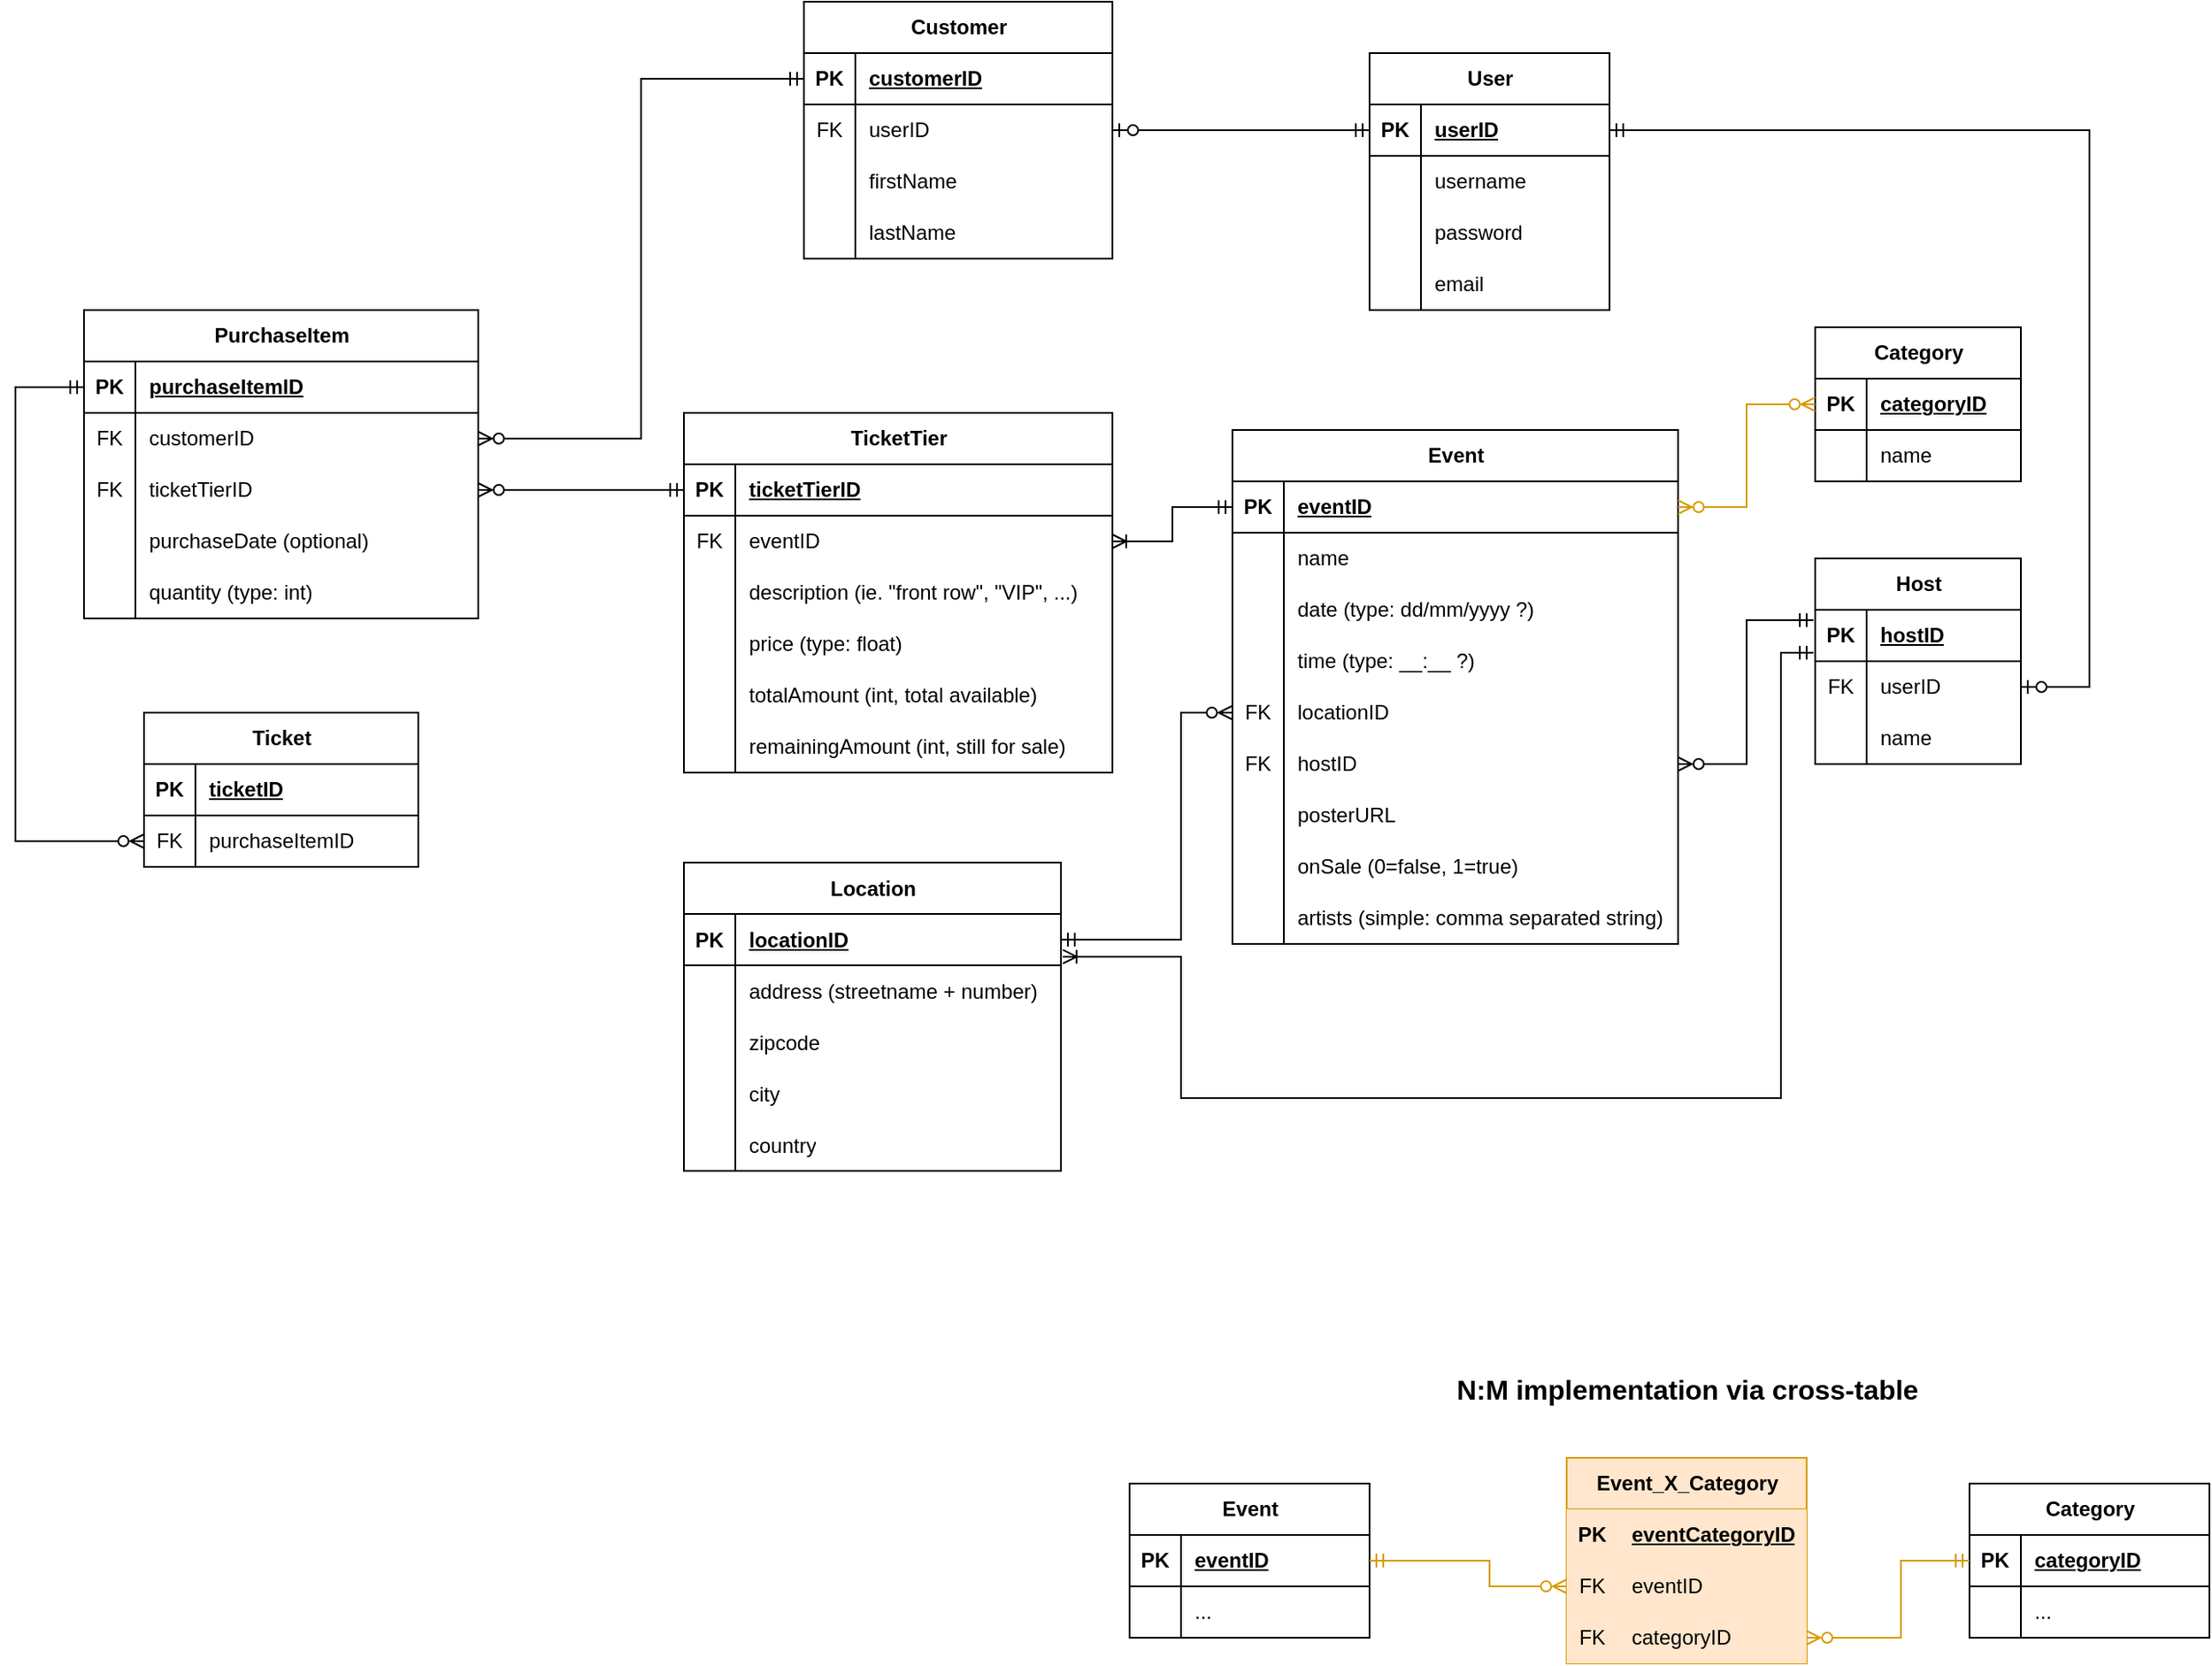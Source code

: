 <mxfile version="24.7.7">
  <diagram name="Pagina-1" id="WmLZljHPpNCYutJsbO-p">
    <mxGraphModel dx="2842" dy="779" grid="1" gridSize="10" guides="1" tooltips="1" connect="1" arrows="1" fold="1" page="1" pageScale="1" pageWidth="1600" pageHeight="1200" math="0" shadow="0">
      <root>
        <mxCell id="0" />
        <mxCell id="1" parent="0" />
        <mxCell id="5G-dUM1vtzU-0tOoCZMb-1" value="User" style="shape=table;startSize=30;container=1;collapsible=1;childLayout=tableLayout;fixedRows=1;rowLines=0;fontStyle=1;align=center;resizeLast=1;html=1;" parent="1" vertex="1">
          <mxGeometry x="-790" y="200" width="140" height="150" as="geometry" />
        </mxCell>
        <mxCell id="5G-dUM1vtzU-0tOoCZMb-2" value="" style="shape=tableRow;horizontal=0;startSize=0;swimlaneHead=0;swimlaneBody=0;fillColor=none;collapsible=0;dropTarget=0;points=[[0,0.5],[1,0.5]];portConstraint=eastwest;top=0;left=0;right=0;bottom=1;" parent="5G-dUM1vtzU-0tOoCZMb-1" vertex="1">
          <mxGeometry y="30" width="140" height="30" as="geometry" />
        </mxCell>
        <mxCell id="5G-dUM1vtzU-0tOoCZMb-3" value="PK" style="shape=partialRectangle;connectable=0;fillColor=none;top=0;left=0;bottom=0;right=0;fontStyle=1;overflow=hidden;whiteSpace=wrap;html=1;" parent="5G-dUM1vtzU-0tOoCZMb-2" vertex="1">
          <mxGeometry width="30" height="30" as="geometry">
            <mxRectangle width="30" height="30" as="alternateBounds" />
          </mxGeometry>
        </mxCell>
        <mxCell id="5G-dUM1vtzU-0tOoCZMb-4" value="userID" style="shape=partialRectangle;connectable=0;fillColor=none;top=0;left=0;bottom=0;right=0;align=left;spacingLeft=6;fontStyle=5;overflow=hidden;whiteSpace=wrap;html=1;" parent="5G-dUM1vtzU-0tOoCZMb-2" vertex="1">
          <mxGeometry x="30" width="110" height="30" as="geometry">
            <mxRectangle width="110" height="30" as="alternateBounds" />
          </mxGeometry>
        </mxCell>
        <mxCell id="5G-dUM1vtzU-0tOoCZMb-5" value="" style="shape=tableRow;horizontal=0;startSize=0;swimlaneHead=0;swimlaneBody=0;fillColor=none;collapsible=0;dropTarget=0;points=[[0,0.5],[1,0.5]];portConstraint=eastwest;top=0;left=0;right=0;bottom=0;" parent="5G-dUM1vtzU-0tOoCZMb-1" vertex="1">
          <mxGeometry y="60" width="140" height="30" as="geometry" />
        </mxCell>
        <mxCell id="5G-dUM1vtzU-0tOoCZMb-6" value="" style="shape=partialRectangle;connectable=0;fillColor=none;top=0;left=0;bottom=0;right=0;editable=1;overflow=hidden;whiteSpace=wrap;html=1;" parent="5G-dUM1vtzU-0tOoCZMb-5" vertex="1">
          <mxGeometry width="30" height="30" as="geometry">
            <mxRectangle width="30" height="30" as="alternateBounds" />
          </mxGeometry>
        </mxCell>
        <mxCell id="5G-dUM1vtzU-0tOoCZMb-7" value="username" style="shape=partialRectangle;connectable=0;fillColor=none;top=0;left=0;bottom=0;right=0;align=left;spacingLeft=6;overflow=hidden;whiteSpace=wrap;html=1;" parent="5G-dUM1vtzU-0tOoCZMb-5" vertex="1">
          <mxGeometry x="30" width="110" height="30" as="geometry">
            <mxRectangle width="110" height="30" as="alternateBounds" />
          </mxGeometry>
        </mxCell>
        <mxCell id="5G-dUM1vtzU-0tOoCZMb-8" value="" style="shape=tableRow;horizontal=0;startSize=0;swimlaneHead=0;swimlaneBody=0;fillColor=none;collapsible=0;dropTarget=0;points=[[0,0.5],[1,0.5]];portConstraint=eastwest;top=0;left=0;right=0;bottom=0;" parent="5G-dUM1vtzU-0tOoCZMb-1" vertex="1">
          <mxGeometry y="90" width="140" height="30" as="geometry" />
        </mxCell>
        <mxCell id="5G-dUM1vtzU-0tOoCZMb-9" value="" style="shape=partialRectangle;connectable=0;fillColor=none;top=0;left=0;bottom=0;right=0;editable=1;overflow=hidden;whiteSpace=wrap;html=1;" parent="5G-dUM1vtzU-0tOoCZMb-8" vertex="1">
          <mxGeometry width="30" height="30" as="geometry">
            <mxRectangle width="30" height="30" as="alternateBounds" />
          </mxGeometry>
        </mxCell>
        <mxCell id="5G-dUM1vtzU-0tOoCZMb-10" value="password" style="shape=partialRectangle;connectable=0;fillColor=none;top=0;left=0;bottom=0;right=0;align=left;spacingLeft=6;overflow=hidden;whiteSpace=wrap;html=1;" parent="5G-dUM1vtzU-0tOoCZMb-8" vertex="1">
          <mxGeometry x="30" width="110" height="30" as="geometry">
            <mxRectangle width="110" height="30" as="alternateBounds" />
          </mxGeometry>
        </mxCell>
        <mxCell id="5G-dUM1vtzU-0tOoCZMb-11" value="" style="shape=tableRow;horizontal=0;startSize=0;swimlaneHead=0;swimlaneBody=0;fillColor=none;collapsible=0;dropTarget=0;points=[[0,0.5],[1,0.5]];portConstraint=eastwest;top=0;left=0;right=0;bottom=0;" parent="5G-dUM1vtzU-0tOoCZMb-1" vertex="1">
          <mxGeometry y="120" width="140" height="30" as="geometry" />
        </mxCell>
        <mxCell id="5G-dUM1vtzU-0tOoCZMb-12" value="" style="shape=partialRectangle;connectable=0;fillColor=none;top=0;left=0;bottom=0;right=0;editable=1;overflow=hidden;whiteSpace=wrap;html=1;" parent="5G-dUM1vtzU-0tOoCZMb-11" vertex="1">
          <mxGeometry width="30" height="30" as="geometry">
            <mxRectangle width="30" height="30" as="alternateBounds" />
          </mxGeometry>
        </mxCell>
        <mxCell id="5G-dUM1vtzU-0tOoCZMb-13" value="email" style="shape=partialRectangle;connectable=0;fillColor=none;top=0;left=0;bottom=0;right=0;align=left;spacingLeft=6;overflow=hidden;whiteSpace=wrap;html=1;" parent="5G-dUM1vtzU-0tOoCZMb-11" vertex="1">
          <mxGeometry x="30" width="110" height="30" as="geometry">
            <mxRectangle width="110" height="30" as="alternateBounds" />
          </mxGeometry>
        </mxCell>
        <mxCell id="5G-dUM1vtzU-0tOoCZMb-23" value="Event" style="shape=table;startSize=30;container=1;collapsible=1;childLayout=tableLayout;fixedRows=1;rowLines=0;fontStyle=1;align=center;resizeLast=1;html=1;" parent="1" vertex="1">
          <mxGeometry x="-870" y="420" width="260" height="300" as="geometry" />
        </mxCell>
        <mxCell id="5G-dUM1vtzU-0tOoCZMb-24" value="" style="shape=tableRow;horizontal=0;startSize=0;swimlaneHead=0;swimlaneBody=0;fillColor=none;collapsible=0;dropTarget=0;points=[[0,0.5],[1,0.5]];portConstraint=eastwest;top=0;left=0;right=0;bottom=1;" parent="5G-dUM1vtzU-0tOoCZMb-23" vertex="1">
          <mxGeometry y="30" width="260" height="30" as="geometry" />
        </mxCell>
        <mxCell id="5G-dUM1vtzU-0tOoCZMb-25" value="PK" style="shape=partialRectangle;connectable=0;fillColor=none;top=0;left=0;bottom=0;right=0;fontStyle=1;overflow=hidden;whiteSpace=wrap;html=1;" parent="5G-dUM1vtzU-0tOoCZMb-24" vertex="1">
          <mxGeometry width="30" height="30" as="geometry">
            <mxRectangle width="30" height="30" as="alternateBounds" />
          </mxGeometry>
        </mxCell>
        <mxCell id="5G-dUM1vtzU-0tOoCZMb-26" value="eventID" style="shape=partialRectangle;connectable=0;fillColor=none;top=0;left=0;bottom=0;right=0;align=left;spacingLeft=6;fontStyle=5;overflow=hidden;whiteSpace=wrap;html=1;" parent="5G-dUM1vtzU-0tOoCZMb-24" vertex="1">
          <mxGeometry x="30" width="230" height="30" as="geometry">
            <mxRectangle width="230" height="30" as="alternateBounds" />
          </mxGeometry>
        </mxCell>
        <mxCell id="5G-dUM1vtzU-0tOoCZMb-27" value="" style="shape=tableRow;horizontal=0;startSize=0;swimlaneHead=0;swimlaneBody=0;fillColor=none;collapsible=0;dropTarget=0;points=[[0,0.5],[1,0.5]];portConstraint=eastwest;top=0;left=0;right=0;bottom=0;" parent="5G-dUM1vtzU-0tOoCZMb-23" vertex="1">
          <mxGeometry y="60" width="260" height="30" as="geometry" />
        </mxCell>
        <mxCell id="5G-dUM1vtzU-0tOoCZMb-28" value="" style="shape=partialRectangle;connectable=0;fillColor=none;top=0;left=0;bottom=0;right=0;editable=1;overflow=hidden;whiteSpace=wrap;html=1;" parent="5G-dUM1vtzU-0tOoCZMb-27" vertex="1">
          <mxGeometry width="30" height="30" as="geometry">
            <mxRectangle width="30" height="30" as="alternateBounds" />
          </mxGeometry>
        </mxCell>
        <mxCell id="5G-dUM1vtzU-0tOoCZMb-29" value="name" style="shape=partialRectangle;connectable=0;fillColor=none;top=0;left=0;bottom=0;right=0;align=left;spacingLeft=6;overflow=hidden;whiteSpace=wrap;html=1;" parent="5G-dUM1vtzU-0tOoCZMb-27" vertex="1">
          <mxGeometry x="30" width="230" height="30" as="geometry">
            <mxRectangle width="230" height="30" as="alternateBounds" />
          </mxGeometry>
        </mxCell>
        <mxCell id="5G-dUM1vtzU-0tOoCZMb-30" value="" style="shape=tableRow;horizontal=0;startSize=0;swimlaneHead=0;swimlaneBody=0;fillColor=none;collapsible=0;dropTarget=0;points=[[0,0.5],[1,0.5]];portConstraint=eastwest;top=0;left=0;right=0;bottom=0;" parent="5G-dUM1vtzU-0tOoCZMb-23" vertex="1">
          <mxGeometry y="90" width="260" height="30" as="geometry" />
        </mxCell>
        <mxCell id="5G-dUM1vtzU-0tOoCZMb-31" value="" style="shape=partialRectangle;connectable=0;fillColor=none;top=0;left=0;bottom=0;right=0;editable=1;overflow=hidden;whiteSpace=wrap;html=1;" parent="5G-dUM1vtzU-0tOoCZMb-30" vertex="1">
          <mxGeometry width="30" height="30" as="geometry">
            <mxRectangle width="30" height="30" as="alternateBounds" />
          </mxGeometry>
        </mxCell>
        <mxCell id="5G-dUM1vtzU-0tOoCZMb-32" value="date (type: dd/mm/yyyy ?)" style="shape=partialRectangle;connectable=0;fillColor=none;top=0;left=0;bottom=0;right=0;align=left;spacingLeft=6;overflow=hidden;whiteSpace=wrap;html=1;" parent="5G-dUM1vtzU-0tOoCZMb-30" vertex="1">
          <mxGeometry x="30" width="230" height="30" as="geometry">
            <mxRectangle width="230" height="30" as="alternateBounds" />
          </mxGeometry>
        </mxCell>
        <mxCell id="5G-dUM1vtzU-0tOoCZMb-33" value="" style="shape=tableRow;horizontal=0;startSize=0;swimlaneHead=0;swimlaneBody=0;fillColor=none;collapsible=0;dropTarget=0;points=[[0,0.5],[1,0.5]];portConstraint=eastwest;top=0;left=0;right=0;bottom=0;" parent="5G-dUM1vtzU-0tOoCZMb-23" vertex="1">
          <mxGeometry y="120" width="260" height="30" as="geometry" />
        </mxCell>
        <mxCell id="5G-dUM1vtzU-0tOoCZMb-34" value="" style="shape=partialRectangle;connectable=0;fillColor=none;top=0;left=0;bottom=0;right=0;editable=1;overflow=hidden;whiteSpace=wrap;html=1;" parent="5G-dUM1vtzU-0tOoCZMb-33" vertex="1">
          <mxGeometry width="30" height="30" as="geometry">
            <mxRectangle width="30" height="30" as="alternateBounds" />
          </mxGeometry>
        </mxCell>
        <mxCell id="5G-dUM1vtzU-0tOoCZMb-35" value="time (type: __:__ ?)" style="shape=partialRectangle;connectable=0;fillColor=none;top=0;left=0;bottom=0;right=0;align=left;spacingLeft=6;overflow=hidden;whiteSpace=wrap;html=1;" parent="5G-dUM1vtzU-0tOoCZMb-33" vertex="1">
          <mxGeometry x="30" width="230" height="30" as="geometry">
            <mxRectangle width="230" height="30" as="alternateBounds" />
          </mxGeometry>
        </mxCell>
        <mxCell id="5G-dUM1vtzU-0tOoCZMb-36" value="" style="shape=tableRow;horizontal=0;startSize=0;swimlaneHead=0;swimlaneBody=0;fillColor=none;collapsible=0;dropTarget=0;points=[[0,0.5],[1,0.5]];portConstraint=eastwest;top=0;left=0;right=0;bottom=0;" parent="5G-dUM1vtzU-0tOoCZMb-23" vertex="1">
          <mxGeometry y="150" width="260" height="30" as="geometry" />
        </mxCell>
        <mxCell id="5G-dUM1vtzU-0tOoCZMb-37" value="FK" style="shape=partialRectangle;connectable=0;fillColor=none;top=0;left=0;bottom=0;right=0;editable=1;overflow=hidden;whiteSpace=wrap;html=1;" parent="5G-dUM1vtzU-0tOoCZMb-36" vertex="1">
          <mxGeometry width="30" height="30" as="geometry">
            <mxRectangle width="30" height="30" as="alternateBounds" />
          </mxGeometry>
        </mxCell>
        <mxCell id="5G-dUM1vtzU-0tOoCZMb-38" value="locationID" style="shape=partialRectangle;connectable=0;fillColor=none;top=0;left=0;bottom=0;right=0;align=left;spacingLeft=6;overflow=hidden;whiteSpace=wrap;html=1;" parent="5G-dUM1vtzU-0tOoCZMb-36" vertex="1">
          <mxGeometry x="30" width="230" height="30" as="geometry">
            <mxRectangle width="230" height="30" as="alternateBounds" />
          </mxGeometry>
        </mxCell>
        <mxCell id="5G-dUM1vtzU-0tOoCZMb-39" value="" style="shape=tableRow;horizontal=0;startSize=0;swimlaneHead=0;swimlaneBody=0;fillColor=none;collapsible=0;dropTarget=0;points=[[0,0.5],[1,0.5]];portConstraint=eastwest;top=0;left=0;right=0;bottom=0;" parent="5G-dUM1vtzU-0tOoCZMb-23" vertex="1">
          <mxGeometry y="180" width="260" height="30" as="geometry" />
        </mxCell>
        <mxCell id="5G-dUM1vtzU-0tOoCZMb-40" value="FK" style="shape=partialRectangle;connectable=0;fillColor=none;top=0;left=0;bottom=0;right=0;editable=1;overflow=hidden;whiteSpace=wrap;html=1;" parent="5G-dUM1vtzU-0tOoCZMb-39" vertex="1">
          <mxGeometry width="30" height="30" as="geometry">
            <mxRectangle width="30" height="30" as="alternateBounds" />
          </mxGeometry>
        </mxCell>
        <mxCell id="5G-dUM1vtzU-0tOoCZMb-41" value="hostID" style="shape=partialRectangle;connectable=0;fillColor=none;top=0;left=0;bottom=0;right=0;align=left;spacingLeft=6;overflow=hidden;whiteSpace=wrap;html=1;" parent="5G-dUM1vtzU-0tOoCZMb-39" vertex="1">
          <mxGeometry x="30" width="230" height="30" as="geometry">
            <mxRectangle width="230" height="30" as="alternateBounds" />
          </mxGeometry>
        </mxCell>
        <mxCell id="5G-dUM1vtzU-0tOoCZMb-42" value="" style="shape=tableRow;horizontal=0;startSize=0;swimlaneHead=0;swimlaneBody=0;fillColor=none;collapsible=0;dropTarget=0;points=[[0,0.5],[1,0.5]];portConstraint=eastwest;top=0;left=0;right=0;bottom=0;" parent="5G-dUM1vtzU-0tOoCZMb-23" vertex="1">
          <mxGeometry y="210" width="260" height="30" as="geometry" />
        </mxCell>
        <mxCell id="5G-dUM1vtzU-0tOoCZMb-43" value="" style="shape=partialRectangle;connectable=0;fillColor=none;top=0;left=0;bottom=0;right=0;editable=1;overflow=hidden;whiteSpace=wrap;html=1;" parent="5G-dUM1vtzU-0tOoCZMb-42" vertex="1">
          <mxGeometry width="30" height="30" as="geometry">
            <mxRectangle width="30" height="30" as="alternateBounds" />
          </mxGeometry>
        </mxCell>
        <mxCell id="5G-dUM1vtzU-0tOoCZMb-44" value="posterURL" style="shape=partialRectangle;connectable=0;fillColor=none;top=0;left=0;bottom=0;right=0;align=left;spacingLeft=6;overflow=hidden;whiteSpace=wrap;html=1;" parent="5G-dUM1vtzU-0tOoCZMb-42" vertex="1">
          <mxGeometry x="30" width="230" height="30" as="geometry">
            <mxRectangle width="230" height="30" as="alternateBounds" />
          </mxGeometry>
        </mxCell>
        <mxCell id="5G-dUM1vtzU-0tOoCZMb-48" style="shape=tableRow;horizontal=0;startSize=0;swimlaneHead=0;swimlaneBody=0;fillColor=none;collapsible=0;dropTarget=0;points=[[0,0.5],[1,0.5]];portConstraint=eastwest;top=0;left=0;right=0;bottom=0;" parent="5G-dUM1vtzU-0tOoCZMb-23" vertex="1">
          <mxGeometry y="240" width="260" height="30" as="geometry" />
        </mxCell>
        <mxCell id="5G-dUM1vtzU-0tOoCZMb-49" style="shape=partialRectangle;connectable=0;fillColor=none;top=0;left=0;bottom=0;right=0;editable=1;overflow=hidden;whiteSpace=wrap;html=1;" parent="5G-dUM1vtzU-0tOoCZMb-48" vertex="1">
          <mxGeometry width="30" height="30" as="geometry">
            <mxRectangle width="30" height="30" as="alternateBounds" />
          </mxGeometry>
        </mxCell>
        <mxCell id="5G-dUM1vtzU-0tOoCZMb-50" value="onSale (0=false, 1=true)" style="shape=partialRectangle;connectable=0;fillColor=none;top=0;left=0;bottom=0;right=0;align=left;spacingLeft=6;overflow=hidden;whiteSpace=wrap;html=1;" parent="5G-dUM1vtzU-0tOoCZMb-48" vertex="1">
          <mxGeometry x="30" width="230" height="30" as="geometry">
            <mxRectangle width="230" height="30" as="alternateBounds" />
          </mxGeometry>
        </mxCell>
        <mxCell id="5G-dUM1vtzU-0tOoCZMb-51" style="shape=tableRow;horizontal=0;startSize=0;swimlaneHead=0;swimlaneBody=0;fillColor=none;collapsible=0;dropTarget=0;points=[[0,0.5],[1,0.5]];portConstraint=eastwest;top=0;left=0;right=0;bottom=0;" parent="5G-dUM1vtzU-0tOoCZMb-23" vertex="1">
          <mxGeometry y="270" width="260" height="30" as="geometry" />
        </mxCell>
        <mxCell id="5G-dUM1vtzU-0tOoCZMb-52" style="shape=partialRectangle;connectable=0;fillColor=none;top=0;left=0;bottom=0;right=0;editable=1;overflow=hidden;whiteSpace=wrap;html=1;" parent="5G-dUM1vtzU-0tOoCZMb-51" vertex="1">
          <mxGeometry width="30" height="30" as="geometry">
            <mxRectangle width="30" height="30" as="alternateBounds" />
          </mxGeometry>
        </mxCell>
        <mxCell id="5G-dUM1vtzU-0tOoCZMb-53" value="artists (simple: comma separated string)" style="shape=partialRectangle;connectable=0;fillColor=none;top=0;left=0;bottom=0;right=0;align=left;spacingLeft=6;overflow=hidden;whiteSpace=wrap;html=1;" parent="5G-dUM1vtzU-0tOoCZMb-51" vertex="1">
          <mxGeometry x="30" width="230" height="30" as="geometry">
            <mxRectangle width="230" height="30" as="alternateBounds" />
          </mxGeometry>
        </mxCell>
        <mxCell id="5G-dUM1vtzU-0tOoCZMb-57" style="edgeStyle=orthogonalEdgeStyle;rounded=0;orthogonalLoop=1;jettySize=auto;html=1;exitX=-0.008;exitY=0.2;exitDx=0;exitDy=0;entryX=1;entryY=0.5;entryDx=0;entryDy=0;endArrow=ERzeroToMany;endFill=0;startArrow=ERmandOne;startFill=0;exitPerimeter=0;" parent="1" source="5G-dUM1vtzU-0tOoCZMb-59" target="5G-dUM1vtzU-0tOoCZMb-39" edge="1">
          <mxGeometry relative="1" as="geometry" />
        </mxCell>
        <mxCell id="5G-dUM1vtzU-0tOoCZMb-58" value="Host" style="shape=table;startSize=30;container=1;collapsible=1;childLayout=tableLayout;fixedRows=1;rowLines=0;fontStyle=1;align=center;resizeLast=1;html=1;" parent="1" vertex="1">
          <mxGeometry x="-530" y="495" width="120" height="120" as="geometry" />
        </mxCell>
        <mxCell id="5G-dUM1vtzU-0tOoCZMb-59" value="" style="shape=tableRow;horizontal=0;startSize=0;swimlaneHead=0;swimlaneBody=0;fillColor=none;collapsible=0;dropTarget=0;points=[[0,0.5],[1,0.5]];portConstraint=eastwest;top=0;left=0;right=0;bottom=1;" parent="5G-dUM1vtzU-0tOoCZMb-58" vertex="1">
          <mxGeometry y="30" width="120" height="30" as="geometry" />
        </mxCell>
        <mxCell id="5G-dUM1vtzU-0tOoCZMb-60" value="PK" style="shape=partialRectangle;connectable=0;fillColor=none;top=0;left=0;bottom=0;right=0;fontStyle=1;overflow=hidden;whiteSpace=wrap;html=1;" parent="5G-dUM1vtzU-0tOoCZMb-59" vertex="1">
          <mxGeometry width="30" height="30" as="geometry">
            <mxRectangle width="30" height="30" as="alternateBounds" />
          </mxGeometry>
        </mxCell>
        <mxCell id="5G-dUM1vtzU-0tOoCZMb-61" value="hostID" style="shape=partialRectangle;connectable=0;fillColor=none;top=0;left=0;bottom=0;right=0;align=left;spacingLeft=6;fontStyle=5;overflow=hidden;whiteSpace=wrap;html=1;" parent="5G-dUM1vtzU-0tOoCZMb-59" vertex="1">
          <mxGeometry x="30" width="90" height="30" as="geometry">
            <mxRectangle width="90" height="30" as="alternateBounds" />
          </mxGeometry>
        </mxCell>
        <mxCell id="5G-dUM1vtzU-0tOoCZMb-62" value="" style="shape=tableRow;horizontal=0;startSize=0;swimlaneHead=0;swimlaneBody=0;fillColor=none;collapsible=0;dropTarget=0;points=[[0,0.5],[1,0.5]];portConstraint=eastwest;top=0;left=0;right=0;bottom=0;" parent="5G-dUM1vtzU-0tOoCZMb-58" vertex="1">
          <mxGeometry y="60" width="120" height="30" as="geometry" />
        </mxCell>
        <mxCell id="5G-dUM1vtzU-0tOoCZMb-63" value="FK" style="shape=partialRectangle;connectable=0;fillColor=none;top=0;left=0;bottom=0;right=0;editable=1;overflow=hidden;whiteSpace=wrap;html=1;" parent="5G-dUM1vtzU-0tOoCZMb-62" vertex="1">
          <mxGeometry width="30" height="30" as="geometry">
            <mxRectangle width="30" height="30" as="alternateBounds" />
          </mxGeometry>
        </mxCell>
        <mxCell id="5G-dUM1vtzU-0tOoCZMb-64" value="userID" style="shape=partialRectangle;connectable=0;fillColor=none;top=0;left=0;bottom=0;right=0;align=left;spacingLeft=6;overflow=hidden;whiteSpace=wrap;html=1;" parent="5G-dUM1vtzU-0tOoCZMb-62" vertex="1">
          <mxGeometry x="30" width="90" height="30" as="geometry">
            <mxRectangle width="90" height="30" as="alternateBounds" />
          </mxGeometry>
        </mxCell>
        <mxCell id="3D0QUzrI3ki0Q3jINutu-27" value="" style="shape=tableRow;horizontal=0;startSize=0;swimlaneHead=0;swimlaneBody=0;fillColor=none;collapsible=0;dropTarget=0;points=[[0,0.5],[1,0.5]];portConstraint=eastwest;top=0;left=0;right=0;bottom=0;" parent="5G-dUM1vtzU-0tOoCZMb-58" vertex="1">
          <mxGeometry y="90" width="120" height="30" as="geometry" />
        </mxCell>
        <mxCell id="3D0QUzrI3ki0Q3jINutu-28" value="" style="shape=partialRectangle;connectable=0;fillColor=none;top=0;left=0;bottom=0;right=0;editable=1;overflow=hidden;whiteSpace=wrap;html=1;" parent="3D0QUzrI3ki0Q3jINutu-27" vertex="1">
          <mxGeometry width="30" height="30" as="geometry">
            <mxRectangle width="30" height="30" as="alternateBounds" />
          </mxGeometry>
        </mxCell>
        <mxCell id="3D0QUzrI3ki0Q3jINutu-29" value="name" style="shape=partialRectangle;connectable=0;fillColor=none;top=0;left=0;bottom=0;right=0;align=left;spacingLeft=6;overflow=hidden;whiteSpace=wrap;html=1;" parent="3D0QUzrI3ki0Q3jINutu-27" vertex="1">
          <mxGeometry x="30" width="90" height="30" as="geometry">
            <mxRectangle width="90" height="30" as="alternateBounds" />
          </mxGeometry>
        </mxCell>
        <mxCell id="5G-dUM1vtzU-0tOoCZMb-65" value="Location" style="shape=table;startSize=30;container=1;collapsible=1;childLayout=tableLayout;fixedRows=1;rowLines=0;fontStyle=1;align=center;resizeLast=1;html=1;" parent="1" vertex="1">
          <mxGeometry x="-1190" y="672.5" width="220" height="180" as="geometry" />
        </mxCell>
        <mxCell id="5G-dUM1vtzU-0tOoCZMb-66" value="" style="shape=tableRow;horizontal=0;startSize=0;swimlaneHead=0;swimlaneBody=0;fillColor=none;collapsible=0;dropTarget=0;points=[[0,0.5],[1,0.5]];portConstraint=eastwest;top=0;left=0;right=0;bottom=1;" parent="5G-dUM1vtzU-0tOoCZMb-65" vertex="1">
          <mxGeometry y="30" width="220" height="30" as="geometry" />
        </mxCell>
        <mxCell id="5G-dUM1vtzU-0tOoCZMb-67" value="PK" style="shape=partialRectangle;connectable=0;fillColor=none;top=0;left=0;bottom=0;right=0;fontStyle=1;overflow=hidden;whiteSpace=wrap;html=1;" parent="5G-dUM1vtzU-0tOoCZMb-66" vertex="1">
          <mxGeometry width="30" height="30" as="geometry">
            <mxRectangle width="30" height="30" as="alternateBounds" />
          </mxGeometry>
        </mxCell>
        <mxCell id="5G-dUM1vtzU-0tOoCZMb-68" value="locationID" style="shape=partialRectangle;connectable=0;fillColor=none;top=0;left=0;bottom=0;right=0;align=left;spacingLeft=6;fontStyle=5;overflow=hidden;whiteSpace=wrap;html=1;" parent="5G-dUM1vtzU-0tOoCZMb-66" vertex="1">
          <mxGeometry x="30" width="190" height="30" as="geometry">
            <mxRectangle width="190" height="30" as="alternateBounds" />
          </mxGeometry>
        </mxCell>
        <mxCell id="5G-dUM1vtzU-0tOoCZMb-69" value="" style="shape=tableRow;horizontal=0;startSize=0;swimlaneHead=0;swimlaneBody=0;fillColor=none;collapsible=0;dropTarget=0;points=[[0,0.5],[1,0.5]];portConstraint=eastwest;top=0;left=0;right=0;bottom=0;" parent="5G-dUM1vtzU-0tOoCZMb-65" vertex="1">
          <mxGeometry y="60" width="220" height="30" as="geometry" />
        </mxCell>
        <mxCell id="5G-dUM1vtzU-0tOoCZMb-70" value="" style="shape=partialRectangle;connectable=0;fillColor=none;top=0;left=0;bottom=0;right=0;editable=1;overflow=hidden;whiteSpace=wrap;html=1;" parent="5G-dUM1vtzU-0tOoCZMb-69" vertex="1">
          <mxGeometry width="30" height="30" as="geometry">
            <mxRectangle width="30" height="30" as="alternateBounds" />
          </mxGeometry>
        </mxCell>
        <mxCell id="5G-dUM1vtzU-0tOoCZMb-71" value="address (streetname + number)" style="shape=partialRectangle;connectable=0;fillColor=none;top=0;left=0;bottom=0;right=0;align=left;spacingLeft=6;overflow=hidden;whiteSpace=wrap;html=1;" parent="5G-dUM1vtzU-0tOoCZMb-69" vertex="1">
          <mxGeometry x="30" width="190" height="30" as="geometry">
            <mxRectangle width="190" height="30" as="alternateBounds" />
          </mxGeometry>
        </mxCell>
        <mxCell id="5G-dUM1vtzU-0tOoCZMb-72" style="shape=tableRow;horizontal=0;startSize=0;swimlaneHead=0;swimlaneBody=0;fillColor=none;collapsible=0;dropTarget=0;points=[[0,0.5],[1,0.5]];portConstraint=eastwest;top=0;left=0;right=0;bottom=0;" parent="5G-dUM1vtzU-0tOoCZMb-65" vertex="1">
          <mxGeometry y="90" width="220" height="30" as="geometry" />
        </mxCell>
        <mxCell id="5G-dUM1vtzU-0tOoCZMb-73" style="shape=partialRectangle;connectable=0;fillColor=none;top=0;left=0;bottom=0;right=0;editable=1;overflow=hidden;whiteSpace=wrap;html=1;" parent="5G-dUM1vtzU-0tOoCZMb-72" vertex="1">
          <mxGeometry width="30" height="30" as="geometry">
            <mxRectangle width="30" height="30" as="alternateBounds" />
          </mxGeometry>
        </mxCell>
        <mxCell id="5G-dUM1vtzU-0tOoCZMb-74" value="zipcode" style="shape=partialRectangle;connectable=0;fillColor=none;top=0;left=0;bottom=0;right=0;align=left;spacingLeft=6;overflow=hidden;whiteSpace=wrap;html=1;" parent="5G-dUM1vtzU-0tOoCZMb-72" vertex="1">
          <mxGeometry x="30" width="190" height="30" as="geometry">
            <mxRectangle width="190" height="30" as="alternateBounds" />
          </mxGeometry>
        </mxCell>
        <mxCell id="3D0QUzrI3ki0Q3jINutu-1" style="shape=tableRow;horizontal=0;startSize=0;swimlaneHead=0;swimlaneBody=0;fillColor=none;collapsible=0;dropTarget=0;points=[[0,0.5],[1,0.5]];portConstraint=eastwest;top=0;left=0;right=0;bottom=0;" parent="5G-dUM1vtzU-0tOoCZMb-65" vertex="1">
          <mxGeometry y="120" width="220" height="30" as="geometry" />
        </mxCell>
        <mxCell id="3D0QUzrI3ki0Q3jINutu-2" style="shape=partialRectangle;connectable=0;fillColor=none;top=0;left=0;bottom=0;right=0;editable=1;overflow=hidden;whiteSpace=wrap;html=1;" parent="3D0QUzrI3ki0Q3jINutu-1" vertex="1">
          <mxGeometry width="30" height="30" as="geometry">
            <mxRectangle width="30" height="30" as="alternateBounds" />
          </mxGeometry>
        </mxCell>
        <mxCell id="3D0QUzrI3ki0Q3jINutu-3" value="city" style="shape=partialRectangle;connectable=0;fillColor=none;top=0;left=0;bottom=0;right=0;align=left;spacingLeft=6;overflow=hidden;whiteSpace=wrap;html=1;" parent="3D0QUzrI3ki0Q3jINutu-1" vertex="1">
          <mxGeometry x="30" width="190" height="30" as="geometry">
            <mxRectangle width="190" height="30" as="alternateBounds" />
          </mxGeometry>
        </mxCell>
        <mxCell id="5G-dUM1vtzU-0tOoCZMb-75" style="shape=tableRow;horizontal=0;startSize=0;swimlaneHead=0;swimlaneBody=0;fillColor=none;collapsible=0;dropTarget=0;points=[[0,0.5],[1,0.5]];portConstraint=eastwest;top=0;left=0;right=0;bottom=0;" parent="5G-dUM1vtzU-0tOoCZMb-65" vertex="1">
          <mxGeometry y="150" width="220" height="30" as="geometry" />
        </mxCell>
        <mxCell id="5G-dUM1vtzU-0tOoCZMb-76" style="shape=partialRectangle;connectable=0;fillColor=none;top=0;left=0;bottom=0;right=0;editable=1;overflow=hidden;whiteSpace=wrap;html=1;" parent="5G-dUM1vtzU-0tOoCZMb-75" vertex="1">
          <mxGeometry width="30" height="30" as="geometry">
            <mxRectangle width="30" height="30" as="alternateBounds" />
          </mxGeometry>
        </mxCell>
        <mxCell id="5G-dUM1vtzU-0tOoCZMb-77" value="country" style="shape=partialRectangle;connectable=0;fillColor=none;top=0;left=0;bottom=0;right=0;align=left;spacingLeft=6;overflow=hidden;whiteSpace=wrap;html=1;" parent="5G-dUM1vtzU-0tOoCZMb-75" vertex="1">
          <mxGeometry x="30" width="190" height="30" as="geometry">
            <mxRectangle width="190" height="30" as="alternateBounds" />
          </mxGeometry>
        </mxCell>
        <mxCell id="5G-dUM1vtzU-0tOoCZMb-78" style="edgeStyle=orthogonalEdgeStyle;rounded=0;orthogonalLoop=1;jettySize=auto;html=1;entryX=0;entryY=0.5;entryDx=0;entryDy=0;startArrow=ERoneToMany;startFill=0;endArrow=ERmandOne;endFill=0;" parent="1" source="5G-dUM1vtzU-0tOoCZMb-83" target="5G-dUM1vtzU-0tOoCZMb-24" edge="1">
          <mxGeometry relative="1" as="geometry">
            <mxPoint x="-895" y="520" as="sourcePoint" />
          </mxGeometry>
        </mxCell>
        <mxCell id="5G-dUM1vtzU-0tOoCZMb-79" value="TicketTier" style="shape=table;startSize=30;container=1;collapsible=1;childLayout=tableLayout;fixedRows=1;rowLines=0;fontStyle=1;align=center;resizeLast=1;html=1;" parent="1" vertex="1">
          <mxGeometry x="-1190" y="410" width="250" height="210" as="geometry" />
        </mxCell>
        <mxCell id="5G-dUM1vtzU-0tOoCZMb-80" value="" style="shape=tableRow;horizontal=0;startSize=0;swimlaneHead=0;swimlaneBody=0;fillColor=none;collapsible=0;dropTarget=0;points=[[0,0.5],[1,0.5]];portConstraint=eastwest;top=0;left=0;right=0;bottom=1;" parent="5G-dUM1vtzU-0tOoCZMb-79" vertex="1">
          <mxGeometry y="30" width="250" height="30" as="geometry" />
        </mxCell>
        <mxCell id="5G-dUM1vtzU-0tOoCZMb-81" value="PK" style="shape=partialRectangle;connectable=0;fillColor=none;top=0;left=0;bottom=0;right=0;fontStyle=1;overflow=hidden;whiteSpace=wrap;html=1;" parent="5G-dUM1vtzU-0tOoCZMb-80" vertex="1">
          <mxGeometry width="30" height="30" as="geometry">
            <mxRectangle width="30" height="30" as="alternateBounds" />
          </mxGeometry>
        </mxCell>
        <mxCell id="5G-dUM1vtzU-0tOoCZMb-82" value="ticketTierID" style="shape=partialRectangle;connectable=0;fillColor=none;top=0;left=0;bottom=0;right=0;align=left;spacingLeft=6;fontStyle=5;overflow=hidden;whiteSpace=wrap;html=1;" parent="5G-dUM1vtzU-0tOoCZMb-80" vertex="1">
          <mxGeometry x="30" width="220" height="30" as="geometry">
            <mxRectangle width="220" height="30" as="alternateBounds" />
          </mxGeometry>
        </mxCell>
        <mxCell id="5G-dUM1vtzU-0tOoCZMb-83" value="" style="shape=tableRow;horizontal=0;startSize=0;swimlaneHead=0;swimlaneBody=0;fillColor=none;collapsible=0;dropTarget=0;points=[[0,0.5],[1,0.5]];portConstraint=eastwest;top=0;left=0;right=0;bottom=0;" parent="5G-dUM1vtzU-0tOoCZMb-79" vertex="1">
          <mxGeometry y="60" width="250" height="30" as="geometry" />
        </mxCell>
        <mxCell id="5G-dUM1vtzU-0tOoCZMb-84" value="FK" style="shape=partialRectangle;connectable=0;fillColor=none;top=0;left=0;bottom=0;right=0;editable=1;overflow=hidden;whiteSpace=wrap;html=1;" parent="5G-dUM1vtzU-0tOoCZMb-83" vertex="1">
          <mxGeometry width="30" height="30" as="geometry">
            <mxRectangle width="30" height="30" as="alternateBounds" />
          </mxGeometry>
        </mxCell>
        <mxCell id="5G-dUM1vtzU-0tOoCZMb-85" value="eventID" style="shape=partialRectangle;connectable=0;fillColor=none;top=0;left=0;bottom=0;right=0;align=left;spacingLeft=6;overflow=hidden;whiteSpace=wrap;html=1;" parent="5G-dUM1vtzU-0tOoCZMb-83" vertex="1">
          <mxGeometry x="30" width="220" height="30" as="geometry">
            <mxRectangle width="220" height="30" as="alternateBounds" />
          </mxGeometry>
        </mxCell>
        <mxCell id="5G-dUM1vtzU-0tOoCZMb-86" value="" style="shape=tableRow;horizontal=0;startSize=0;swimlaneHead=0;swimlaneBody=0;fillColor=none;collapsible=0;dropTarget=0;points=[[0,0.5],[1,0.5]];portConstraint=eastwest;top=0;left=0;right=0;bottom=0;" parent="5G-dUM1vtzU-0tOoCZMb-79" vertex="1">
          <mxGeometry y="90" width="250" height="30" as="geometry" />
        </mxCell>
        <mxCell id="5G-dUM1vtzU-0tOoCZMb-87" value="" style="shape=partialRectangle;connectable=0;fillColor=none;top=0;left=0;bottom=0;right=0;editable=1;overflow=hidden;whiteSpace=wrap;html=1;" parent="5G-dUM1vtzU-0tOoCZMb-86" vertex="1">
          <mxGeometry width="30" height="30" as="geometry">
            <mxRectangle width="30" height="30" as="alternateBounds" />
          </mxGeometry>
        </mxCell>
        <mxCell id="5G-dUM1vtzU-0tOoCZMb-88" value="description (ie. &quot;front row&quot;, &quot;VIP&quot;, ...)" style="shape=partialRectangle;connectable=0;fillColor=none;top=0;left=0;bottom=0;right=0;align=left;spacingLeft=6;overflow=hidden;whiteSpace=wrap;html=1;" parent="5G-dUM1vtzU-0tOoCZMb-86" vertex="1">
          <mxGeometry x="30" width="220" height="30" as="geometry">
            <mxRectangle width="220" height="30" as="alternateBounds" />
          </mxGeometry>
        </mxCell>
        <mxCell id="5G-dUM1vtzU-0tOoCZMb-89" value="" style="shape=tableRow;horizontal=0;startSize=0;swimlaneHead=0;swimlaneBody=0;fillColor=none;collapsible=0;dropTarget=0;points=[[0,0.5],[1,0.5]];portConstraint=eastwest;top=0;left=0;right=0;bottom=0;" parent="5G-dUM1vtzU-0tOoCZMb-79" vertex="1">
          <mxGeometry y="120" width="250" height="30" as="geometry" />
        </mxCell>
        <mxCell id="5G-dUM1vtzU-0tOoCZMb-90" value="" style="shape=partialRectangle;connectable=0;fillColor=none;top=0;left=0;bottom=0;right=0;editable=1;overflow=hidden;whiteSpace=wrap;html=1;" parent="5G-dUM1vtzU-0tOoCZMb-89" vertex="1">
          <mxGeometry width="30" height="30" as="geometry">
            <mxRectangle width="30" height="30" as="alternateBounds" />
          </mxGeometry>
        </mxCell>
        <mxCell id="5G-dUM1vtzU-0tOoCZMb-91" value="price (type: float)" style="shape=partialRectangle;connectable=0;fillColor=none;top=0;left=0;bottom=0;right=0;align=left;spacingLeft=6;overflow=hidden;whiteSpace=wrap;html=1;" parent="5G-dUM1vtzU-0tOoCZMb-89" vertex="1">
          <mxGeometry x="30" width="220" height="30" as="geometry">
            <mxRectangle width="220" height="30" as="alternateBounds" />
          </mxGeometry>
        </mxCell>
        <mxCell id="5G-dUM1vtzU-0tOoCZMb-128" style="shape=tableRow;horizontal=0;startSize=0;swimlaneHead=0;swimlaneBody=0;fillColor=none;collapsible=0;dropTarget=0;points=[[0,0.5],[1,0.5]];portConstraint=eastwest;top=0;left=0;right=0;bottom=0;" parent="5G-dUM1vtzU-0tOoCZMb-79" vertex="1">
          <mxGeometry y="150" width="250" height="30" as="geometry" />
        </mxCell>
        <mxCell id="5G-dUM1vtzU-0tOoCZMb-129" style="shape=partialRectangle;connectable=0;fillColor=none;top=0;left=0;bottom=0;right=0;editable=1;overflow=hidden;whiteSpace=wrap;html=1;" parent="5G-dUM1vtzU-0tOoCZMb-128" vertex="1">
          <mxGeometry width="30" height="30" as="geometry">
            <mxRectangle width="30" height="30" as="alternateBounds" />
          </mxGeometry>
        </mxCell>
        <mxCell id="5G-dUM1vtzU-0tOoCZMb-130" value="totalAmount (int, total available)" style="shape=partialRectangle;connectable=0;fillColor=none;top=0;left=0;bottom=0;right=0;align=left;spacingLeft=6;overflow=hidden;whiteSpace=wrap;html=1;" parent="5G-dUM1vtzU-0tOoCZMb-128" vertex="1">
          <mxGeometry x="30" width="220" height="30" as="geometry">
            <mxRectangle width="220" height="30" as="alternateBounds" />
          </mxGeometry>
        </mxCell>
        <mxCell id="3D0QUzrI3ki0Q3jINutu-31" style="shape=tableRow;horizontal=0;startSize=0;swimlaneHead=0;swimlaneBody=0;fillColor=none;collapsible=0;dropTarget=0;points=[[0,0.5],[1,0.5]];portConstraint=eastwest;top=0;left=0;right=0;bottom=0;" parent="5G-dUM1vtzU-0tOoCZMb-79" vertex="1">
          <mxGeometry y="180" width="250" height="30" as="geometry" />
        </mxCell>
        <mxCell id="3D0QUzrI3ki0Q3jINutu-32" style="shape=partialRectangle;connectable=0;fillColor=none;top=0;left=0;bottom=0;right=0;editable=1;overflow=hidden;whiteSpace=wrap;html=1;" parent="3D0QUzrI3ki0Q3jINutu-31" vertex="1">
          <mxGeometry width="30" height="30" as="geometry">
            <mxRectangle width="30" height="30" as="alternateBounds" />
          </mxGeometry>
        </mxCell>
        <mxCell id="3D0QUzrI3ki0Q3jINutu-33" value="remainingAmount (int, still for sale)" style="shape=partialRectangle;connectable=0;fillColor=none;top=0;left=0;bottom=0;right=0;align=left;spacingLeft=6;overflow=hidden;whiteSpace=wrap;html=1;" parent="3D0QUzrI3ki0Q3jINutu-31" vertex="1">
          <mxGeometry x="30" width="220" height="30" as="geometry">
            <mxRectangle width="220" height="30" as="alternateBounds" />
          </mxGeometry>
        </mxCell>
        <mxCell id="5G-dUM1vtzU-0tOoCZMb-99" value="PurchaseItem" style="shape=table;startSize=30;container=1;collapsible=1;childLayout=tableLayout;fixedRows=1;rowLines=0;fontStyle=1;align=center;resizeLast=1;html=1;" parent="1" vertex="1">
          <mxGeometry x="-1540" y="350" width="230" height="180" as="geometry" />
        </mxCell>
        <mxCell id="5G-dUM1vtzU-0tOoCZMb-100" value="" style="shape=tableRow;horizontal=0;startSize=0;swimlaneHead=0;swimlaneBody=0;fillColor=none;collapsible=0;dropTarget=0;points=[[0,0.5],[1,0.5]];portConstraint=eastwest;top=0;left=0;right=0;bottom=1;" parent="5G-dUM1vtzU-0tOoCZMb-99" vertex="1">
          <mxGeometry y="30" width="230" height="30" as="geometry" />
        </mxCell>
        <mxCell id="5G-dUM1vtzU-0tOoCZMb-101" value="PK" style="shape=partialRectangle;connectable=0;fillColor=none;top=0;left=0;bottom=0;right=0;fontStyle=1;overflow=hidden;whiteSpace=wrap;html=1;" parent="5G-dUM1vtzU-0tOoCZMb-100" vertex="1">
          <mxGeometry width="30" height="30" as="geometry">
            <mxRectangle width="30" height="30" as="alternateBounds" />
          </mxGeometry>
        </mxCell>
        <mxCell id="5G-dUM1vtzU-0tOoCZMb-102" value="purchaseItemID" style="shape=partialRectangle;connectable=0;fillColor=none;top=0;left=0;bottom=0;right=0;align=left;spacingLeft=6;fontStyle=5;overflow=hidden;whiteSpace=wrap;html=1;" parent="5G-dUM1vtzU-0tOoCZMb-100" vertex="1">
          <mxGeometry x="30" width="200" height="30" as="geometry">
            <mxRectangle width="200" height="30" as="alternateBounds" />
          </mxGeometry>
        </mxCell>
        <mxCell id="5G-dUM1vtzU-0tOoCZMb-103" value="" style="shape=tableRow;horizontal=0;startSize=0;swimlaneHead=0;swimlaneBody=0;fillColor=none;collapsible=0;dropTarget=0;points=[[0,0.5],[1,0.5]];portConstraint=eastwest;top=0;left=0;right=0;bottom=0;" parent="5G-dUM1vtzU-0tOoCZMb-99" vertex="1">
          <mxGeometry y="60" width="230" height="30" as="geometry" />
        </mxCell>
        <mxCell id="5G-dUM1vtzU-0tOoCZMb-104" value="FK" style="shape=partialRectangle;connectable=0;fillColor=none;top=0;left=0;bottom=0;right=0;editable=1;overflow=hidden;whiteSpace=wrap;html=1;" parent="5G-dUM1vtzU-0tOoCZMb-103" vertex="1">
          <mxGeometry width="30" height="30" as="geometry">
            <mxRectangle width="30" height="30" as="alternateBounds" />
          </mxGeometry>
        </mxCell>
        <mxCell id="5G-dUM1vtzU-0tOoCZMb-105" value="customerID" style="shape=partialRectangle;connectable=0;fillColor=none;top=0;left=0;bottom=0;right=0;align=left;spacingLeft=6;overflow=hidden;whiteSpace=wrap;html=1;" parent="5G-dUM1vtzU-0tOoCZMb-103" vertex="1">
          <mxGeometry x="30" width="200" height="30" as="geometry">
            <mxRectangle width="200" height="30" as="alternateBounds" />
          </mxGeometry>
        </mxCell>
        <mxCell id="3D0QUzrI3ki0Q3jINutu-34" value="" style="shape=tableRow;horizontal=0;startSize=0;swimlaneHead=0;swimlaneBody=0;fillColor=none;collapsible=0;dropTarget=0;points=[[0,0.5],[1,0.5]];portConstraint=eastwest;top=0;left=0;right=0;bottom=0;" parent="5G-dUM1vtzU-0tOoCZMb-99" vertex="1">
          <mxGeometry y="90" width="230" height="30" as="geometry" />
        </mxCell>
        <mxCell id="3D0QUzrI3ki0Q3jINutu-35" value="FK" style="shape=partialRectangle;connectable=0;fillColor=none;top=0;left=0;bottom=0;right=0;editable=1;overflow=hidden;whiteSpace=wrap;html=1;" parent="3D0QUzrI3ki0Q3jINutu-34" vertex="1">
          <mxGeometry width="30" height="30" as="geometry">
            <mxRectangle width="30" height="30" as="alternateBounds" />
          </mxGeometry>
        </mxCell>
        <mxCell id="3D0QUzrI3ki0Q3jINutu-36" value="ticketTierID" style="shape=partialRectangle;connectable=0;fillColor=none;top=0;left=0;bottom=0;right=0;align=left;spacingLeft=6;overflow=hidden;whiteSpace=wrap;html=1;" parent="3D0QUzrI3ki0Q3jINutu-34" vertex="1">
          <mxGeometry x="30" width="200" height="30" as="geometry">
            <mxRectangle width="200" height="30" as="alternateBounds" />
          </mxGeometry>
        </mxCell>
        <mxCell id="5G-dUM1vtzU-0tOoCZMb-106" style="shape=tableRow;horizontal=0;startSize=0;swimlaneHead=0;swimlaneBody=0;fillColor=none;collapsible=0;dropTarget=0;points=[[0,0.5],[1,0.5]];portConstraint=eastwest;top=0;left=0;right=0;bottom=0;" parent="5G-dUM1vtzU-0tOoCZMb-99" vertex="1">
          <mxGeometry y="120" width="230" height="30" as="geometry" />
        </mxCell>
        <mxCell id="5G-dUM1vtzU-0tOoCZMb-107" style="shape=partialRectangle;connectable=0;fillColor=none;top=0;left=0;bottom=0;right=0;editable=1;overflow=hidden;whiteSpace=wrap;html=1;" parent="5G-dUM1vtzU-0tOoCZMb-106" vertex="1">
          <mxGeometry width="30" height="30" as="geometry">
            <mxRectangle width="30" height="30" as="alternateBounds" />
          </mxGeometry>
        </mxCell>
        <mxCell id="5G-dUM1vtzU-0tOoCZMb-108" value="purchaseDate (optional)" style="shape=partialRectangle;connectable=0;fillColor=none;top=0;left=0;bottom=0;right=0;align=left;spacingLeft=6;overflow=hidden;whiteSpace=wrap;html=1;verticalAlign=middle;" parent="5G-dUM1vtzU-0tOoCZMb-106" vertex="1">
          <mxGeometry x="30" width="200" height="30" as="geometry">
            <mxRectangle width="200" height="30" as="alternateBounds" />
          </mxGeometry>
        </mxCell>
        <mxCell id="5G-dUM1vtzU-0tOoCZMb-109" style="shape=tableRow;horizontal=0;startSize=0;swimlaneHead=0;swimlaneBody=0;fillColor=none;collapsible=0;dropTarget=0;points=[[0,0.5],[1,0.5]];portConstraint=eastwest;top=0;left=0;right=0;bottom=0;" parent="5G-dUM1vtzU-0tOoCZMb-99" vertex="1">
          <mxGeometry y="150" width="230" height="30" as="geometry" />
        </mxCell>
        <mxCell id="5G-dUM1vtzU-0tOoCZMb-110" style="shape=partialRectangle;connectable=0;fillColor=none;top=0;left=0;bottom=0;right=0;editable=1;overflow=hidden;whiteSpace=wrap;html=1;" parent="5G-dUM1vtzU-0tOoCZMb-109" vertex="1">
          <mxGeometry width="30" height="30" as="geometry">
            <mxRectangle width="30" height="30" as="alternateBounds" />
          </mxGeometry>
        </mxCell>
        <mxCell id="5G-dUM1vtzU-0tOoCZMb-111" value="quantity (type: int)" style="shape=partialRectangle;connectable=0;fillColor=none;top=0;left=0;bottom=0;right=0;align=left;spacingLeft=6;overflow=hidden;whiteSpace=wrap;html=1;" parent="5G-dUM1vtzU-0tOoCZMb-109" vertex="1">
          <mxGeometry x="30" width="200" height="30" as="geometry">
            <mxRectangle width="200" height="30" as="alternateBounds" />
          </mxGeometry>
        </mxCell>
        <mxCell id="5G-dUM1vtzU-0tOoCZMb-115" style="edgeStyle=orthogonalEdgeStyle;rounded=0;orthogonalLoop=1;jettySize=auto;html=1;exitX=1;exitY=0.5;exitDx=0;exitDy=0;entryX=0;entryY=0.5;entryDx=0;entryDy=0;startArrow=ERmandOne;startFill=0;endArrow=ERzeroToMany;endFill=0;" parent="1" source="5G-dUM1vtzU-0tOoCZMb-66" target="5G-dUM1vtzU-0tOoCZMb-36" edge="1">
          <mxGeometry relative="1" as="geometry">
            <Array as="points">
              <mxPoint x="-900" y="718" />
              <mxPoint x="-900" y="585" />
            </Array>
          </mxGeometry>
        </mxCell>
        <mxCell id="5G-dUM1vtzU-0tOoCZMb-116" style="edgeStyle=orthogonalEdgeStyle;rounded=0;orthogonalLoop=1;jettySize=auto;html=1;exitX=1;exitY=0.5;exitDx=0;exitDy=0;entryX=1;entryY=0.5;entryDx=0;entryDy=0;endArrow=ERmandOne;endFill=0;startArrow=ERzeroToOne;startFill=0;" parent="1" source="5G-dUM1vtzU-0tOoCZMb-62" target="5G-dUM1vtzU-0tOoCZMb-2" edge="1">
          <mxGeometry relative="1" as="geometry">
            <Array as="points">
              <mxPoint x="-370" y="570" />
              <mxPoint x="-370" y="245" />
            </Array>
          </mxGeometry>
        </mxCell>
        <mxCell id="3D0QUzrI3ki0Q3jINutu-4" value="Customer" style="shape=table;startSize=30;container=1;collapsible=1;childLayout=tableLayout;fixedRows=1;rowLines=0;fontStyle=1;align=center;resizeLast=1;html=1;" parent="1" vertex="1">
          <mxGeometry x="-1120" y="170" width="180" height="150" as="geometry" />
        </mxCell>
        <mxCell id="3D0QUzrI3ki0Q3jINutu-5" value="" style="shape=tableRow;horizontal=0;startSize=0;swimlaneHead=0;swimlaneBody=0;fillColor=none;collapsible=0;dropTarget=0;points=[[0,0.5],[1,0.5]];portConstraint=eastwest;top=0;left=0;right=0;bottom=1;" parent="3D0QUzrI3ki0Q3jINutu-4" vertex="1">
          <mxGeometry y="30" width="180" height="30" as="geometry" />
        </mxCell>
        <mxCell id="3D0QUzrI3ki0Q3jINutu-6" value="PK" style="shape=partialRectangle;connectable=0;fillColor=none;top=0;left=0;bottom=0;right=0;fontStyle=1;overflow=hidden;whiteSpace=wrap;html=1;" parent="3D0QUzrI3ki0Q3jINutu-5" vertex="1">
          <mxGeometry width="30" height="30" as="geometry">
            <mxRectangle width="30" height="30" as="alternateBounds" />
          </mxGeometry>
        </mxCell>
        <mxCell id="3D0QUzrI3ki0Q3jINutu-7" value="customerID" style="shape=partialRectangle;connectable=0;fillColor=none;top=0;left=0;bottom=0;right=0;align=left;spacingLeft=6;fontStyle=5;overflow=hidden;whiteSpace=wrap;html=1;" parent="3D0QUzrI3ki0Q3jINutu-5" vertex="1">
          <mxGeometry x="30" width="150" height="30" as="geometry">
            <mxRectangle width="150" height="30" as="alternateBounds" />
          </mxGeometry>
        </mxCell>
        <mxCell id="3D0QUzrI3ki0Q3jINutu-17" value="" style="shape=tableRow;horizontal=0;startSize=0;swimlaneHead=0;swimlaneBody=0;fillColor=none;collapsible=0;dropTarget=0;points=[[0,0.5],[1,0.5]];portConstraint=eastwest;top=0;left=0;right=0;bottom=0;" parent="3D0QUzrI3ki0Q3jINutu-4" vertex="1">
          <mxGeometry y="60" width="180" height="30" as="geometry" />
        </mxCell>
        <mxCell id="3D0QUzrI3ki0Q3jINutu-18" value="FK" style="shape=partialRectangle;connectable=0;fillColor=none;top=0;left=0;bottom=0;right=0;editable=1;overflow=hidden;whiteSpace=wrap;html=1;" parent="3D0QUzrI3ki0Q3jINutu-17" vertex="1">
          <mxGeometry width="30" height="30" as="geometry">
            <mxRectangle width="30" height="30" as="alternateBounds" />
          </mxGeometry>
        </mxCell>
        <mxCell id="3D0QUzrI3ki0Q3jINutu-19" value="userID" style="shape=partialRectangle;connectable=0;fillColor=none;top=0;left=0;bottom=0;right=0;align=left;spacingLeft=6;overflow=hidden;whiteSpace=wrap;html=1;" parent="3D0QUzrI3ki0Q3jINutu-17" vertex="1">
          <mxGeometry x="30" width="150" height="30" as="geometry">
            <mxRectangle width="150" height="30" as="alternateBounds" />
          </mxGeometry>
        </mxCell>
        <mxCell id="3D0QUzrI3ki0Q3jINutu-20" style="shape=tableRow;horizontal=0;startSize=0;swimlaneHead=0;swimlaneBody=0;fillColor=none;collapsible=0;dropTarget=0;points=[[0,0.5],[1,0.5]];portConstraint=eastwest;top=0;left=0;right=0;bottom=0;" parent="3D0QUzrI3ki0Q3jINutu-4" vertex="1">
          <mxGeometry y="90" width="180" height="30" as="geometry" />
        </mxCell>
        <mxCell id="3D0QUzrI3ki0Q3jINutu-21" style="shape=partialRectangle;connectable=0;fillColor=none;top=0;left=0;bottom=0;right=0;editable=1;overflow=hidden;whiteSpace=wrap;html=1;" parent="3D0QUzrI3ki0Q3jINutu-20" vertex="1">
          <mxGeometry width="30" height="30" as="geometry">
            <mxRectangle width="30" height="30" as="alternateBounds" />
          </mxGeometry>
        </mxCell>
        <mxCell id="3D0QUzrI3ki0Q3jINutu-22" value="firstName" style="shape=partialRectangle;connectable=0;fillColor=none;top=0;left=0;bottom=0;right=0;align=left;spacingLeft=6;overflow=hidden;whiteSpace=wrap;html=1;" parent="3D0QUzrI3ki0Q3jINutu-20" vertex="1">
          <mxGeometry x="30" width="150" height="30" as="geometry">
            <mxRectangle width="150" height="30" as="alternateBounds" />
          </mxGeometry>
        </mxCell>
        <mxCell id="3D0QUzrI3ki0Q3jINutu-23" style="shape=tableRow;horizontal=0;startSize=0;swimlaneHead=0;swimlaneBody=0;fillColor=none;collapsible=0;dropTarget=0;points=[[0,0.5],[1,0.5]];portConstraint=eastwest;top=0;left=0;right=0;bottom=0;" parent="3D0QUzrI3ki0Q3jINutu-4" vertex="1">
          <mxGeometry y="120" width="180" height="30" as="geometry" />
        </mxCell>
        <mxCell id="3D0QUzrI3ki0Q3jINutu-24" style="shape=partialRectangle;connectable=0;fillColor=none;top=0;left=0;bottom=0;right=0;editable=1;overflow=hidden;whiteSpace=wrap;html=1;" parent="3D0QUzrI3ki0Q3jINutu-23" vertex="1">
          <mxGeometry width="30" height="30" as="geometry">
            <mxRectangle width="30" height="30" as="alternateBounds" />
          </mxGeometry>
        </mxCell>
        <mxCell id="3D0QUzrI3ki0Q3jINutu-25" value="lastName" style="shape=partialRectangle;connectable=0;fillColor=none;top=0;left=0;bottom=0;right=0;align=left;spacingLeft=6;overflow=hidden;whiteSpace=wrap;html=1;" parent="3D0QUzrI3ki0Q3jINutu-23" vertex="1">
          <mxGeometry x="30" width="150" height="30" as="geometry">
            <mxRectangle width="150" height="30" as="alternateBounds" />
          </mxGeometry>
        </mxCell>
        <mxCell id="3D0QUzrI3ki0Q3jINutu-26" style="edgeStyle=orthogonalEdgeStyle;rounded=0;orthogonalLoop=1;jettySize=auto;html=1;exitX=1;exitY=0.5;exitDx=0;exitDy=0;" parent="3D0QUzrI3ki0Q3jINutu-4" source="3D0QUzrI3ki0Q3jINutu-17" target="3D0QUzrI3ki0Q3jINutu-17" edge="1">
          <mxGeometry relative="1" as="geometry" />
        </mxCell>
        <mxCell id="3D0QUzrI3ki0Q3jINutu-30" style="edgeStyle=orthogonalEdgeStyle;rounded=0;orthogonalLoop=1;jettySize=auto;html=1;exitX=1.005;exitY=0.833;exitDx=0;exitDy=0;entryX=-0.008;entryY=0.833;entryDx=0;entryDy=0;startArrow=ERoneToMany;startFill=0;endArrow=ERmandOne;endFill=0;entryPerimeter=0;exitPerimeter=0;" parent="1" source="5G-dUM1vtzU-0tOoCZMb-66" target="5G-dUM1vtzU-0tOoCZMb-59" edge="1">
          <mxGeometry relative="1" as="geometry">
            <mxPoint x="-640" y="910" as="sourcePoint" />
            <mxPoint x="-590" y="880" as="targetPoint" />
            <Array as="points">
              <mxPoint x="-900" y="728" />
              <mxPoint x="-900" y="810" />
              <mxPoint x="-550" y="810" />
              <mxPoint x="-550" y="550" />
            </Array>
          </mxGeometry>
        </mxCell>
        <mxCell id="3D0QUzrI3ki0Q3jINutu-37" style="edgeStyle=orthogonalEdgeStyle;rounded=0;orthogonalLoop=1;jettySize=auto;html=1;endArrow=ERmandOne;endFill=0;startArrow=ERzeroToOne;startFill=0;entryX=0;entryY=0.5;entryDx=0;entryDy=0;" parent="1" source="3D0QUzrI3ki0Q3jINutu-17" target="5G-dUM1vtzU-0tOoCZMb-2" edge="1">
          <mxGeometry relative="1" as="geometry">
            <mxPoint x="-1220" y="210" as="sourcePoint" />
            <mxPoint x="-910" y="180" as="targetPoint" />
          </mxGeometry>
        </mxCell>
        <mxCell id="3D0QUzrI3ki0Q3jINutu-38" style="edgeStyle=orthogonalEdgeStyle;rounded=0;orthogonalLoop=1;jettySize=auto;html=1;endArrow=ERzeroToMany;endFill=0;startArrow=ERmandOne;startFill=0;" parent="1" source="5G-dUM1vtzU-0tOoCZMb-80" target="3D0QUzrI3ki0Q3jINutu-34" edge="1">
          <mxGeometry relative="1" as="geometry">
            <mxPoint x="-1201" y="450" as="sourcePoint" />
            <mxPoint x="-1280" y="534" as="targetPoint" />
          </mxGeometry>
        </mxCell>
        <mxCell id="3D0QUzrI3ki0Q3jINutu-39" style="edgeStyle=orthogonalEdgeStyle;rounded=0;orthogonalLoop=1;jettySize=auto;html=1;endArrow=ERzeroToMany;endFill=0;startArrow=ERmandOne;startFill=0;" parent="1" source="3D0QUzrI3ki0Q3jINutu-5" target="5G-dUM1vtzU-0tOoCZMb-103" edge="1">
          <mxGeometry relative="1" as="geometry">
            <mxPoint x="-1160" y="460" as="sourcePoint" />
            <mxPoint x="-1300" y="535" as="targetPoint" />
          </mxGeometry>
        </mxCell>
        <mxCell id="3D0QUzrI3ki0Q3jINutu-40" value="Ticket" style="shape=table;startSize=30;container=1;collapsible=1;childLayout=tableLayout;fixedRows=1;rowLines=0;fontStyle=1;align=center;resizeLast=1;html=1;" parent="1" vertex="1">
          <mxGeometry x="-1505" y="585" width="160" height="90" as="geometry" />
        </mxCell>
        <mxCell id="3D0QUzrI3ki0Q3jINutu-41" value="" style="shape=tableRow;horizontal=0;startSize=0;swimlaneHead=0;swimlaneBody=0;fillColor=none;collapsible=0;dropTarget=0;points=[[0,0.5],[1,0.5]];portConstraint=eastwest;top=0;left=0;right=0;bottom=1;" parent="3D0QUzrI3ki0Q3jINutu-40" vertex="1">
          <mxGeometry y="30" width="160" height="30" as="geometry" />
        </mxCell>
        <mxCell id="3D0QUzrI3ki0Q3jINutu-42" value="PK" style="shape=partialRectangle;connectable=0;fillColor=none;top=0;left=0;bottom=0;right=0;fontStyle=1;overflow=hidden;whiteSpace=wrap;html=1;" parent="3D0QUzrI3ki0Q3jINutu-41" vertex="1">
          <mxGeometry width="30" height="30" as="geometry">
            <mxRectangle width="30" height="30" as="alternateBounds" />
          </mxGeometry>
        </mxCell>
        <mxCell id="3D0QUzrI3ki0Q3jINutu-43" value="ticketID" style="shape=partialRectangle;connectable=0;fillColor=none;top=0;left=0;bottom=0;right=0;align=left;spacingLeft=6;fontStyle=5;overflow=hidden;whiteSpace=wrap;html=1;" parent="3D0QUzrI3ki0Q3jINutu-41" vertex="1">
          <mxGeometry x="30" width="130" height="30" as="geometry">
            <mxRectangle width="130" height="30" as="alternateBounds" />
          </mxGeometry>
        </mxCell>
        <mxCell id="3D0QUzrI3ki0Q3jINutu-44" value="" style="shape=tableRow;horizontal=0;startSize=0;swimlaneHead=0;swimlaneBody=0;fillColor=none;collapsible=0;dropTarget=0;points=[[0,0.5],[1,0.5]];portConstraint=eastwest;top=0;left=0;right=0;bottom=0;" parent="3D0QUzrI3ki0Q3jINutu-40" vertex="1">
          <mxGeometry y="60" width="160" height="30" as="geometry" />
        </mxCell>
        <mxCell id="3D0QUzrI3ki0Q3jINutu-45" value="FK" style="shape=partialRectangle;connectable=0;fillColor=none;top=0;left=0;bottom=0;right=0;editable=1;overflow=hidden;whiteSpace=wrap;html=1;" parent="3D0QUzrI3ki0Q3jINutu-44" vertex="1">
          <mxGeometry width="30" height="30" as="geometry">
            <mxRectangle width="30" height="30" as="alternateBounds" />
          </mxGeometry>
        </mxCell>
        <mxCell id="3D0QUzrI3ki0Q3jINutu-46" value="purchaseItemID" style="shape=partialRectangle;connectable=0;fillColor=none;top=0;left=0;bottom=0;right=0;align=left;spacingLeft=6;overflow=hidden;whiteSpace=wrap;html=1;" parent="3D0QUzrI3ki0Q3jINutu-44" vertex="1">
          <mxGeometry x="30" width="130" height="30" as="geometry">
            <mxRectangle width="130" height="30" as="alternateBounds" />
          </mxGeometry>
        </mxCell>
        <mxCell id="3D0QUzrI3ki0Q3jINutu-51" style="edgeStyle=orthogonalEdgeStyle;rounded=0;orthogonalLoop=1;jettySize=auto;html=1;endArrow=ERzeroToMany;endFill=0;startArrow=ERmandOne;startFill=0;exitX=0;exitY=0.5;exitDx=0;exitDy=0;entryX=0;entryY=0.5;entryDx=0;entryDy=0;" parent="1" source="5G-dUM1vtzU-0tOoCZMb-100" target="3D0QUzrI3ki0Q3jINutu-44" edge="1">
          <mxGeometry relative="1" as="geometry">
            <mxPoint x="-1190" y="640" as="sourcePoint" />
            <mxPoint x="-1290" y="920" as="targetPoint" />
            <Array as="points">
              <mxPoint x="-1580" y="395" />
              <mxPoint x="-1580" y="660" />
            </Array>
          </mxGeometry>
        </mxCell>
        <mxCell id="YzDDOYBc0vJaHqp6zCz8-1" value="Category" style="shape=table;startSize=30;container=1;collapsible=1;childLayout=tableLayout;fixedRows=1;rowLines=0;fontStyle=1;align=center;resizeLast=1;html=1;" vertex="1" parent="1">
          <mxGeometry x="-530" y="360" width="120" height="90" as="geometry" />
        </mxCell>
        <mxCell id="YzDDOYBc0vJaHqp6zCz8-2" value="" style="shape=tableRow;horizontal=0;startSize=0;swimlaneHead=0;swimlaneBody=0;fillColor=none;collapsible=0;dropTarget=0;points=[[0,0.5],[1,0.5]];portConstraint=eastwest;top=0;left=0;right=0;bottom=1;" vertex="1" parent="YzDDOYBc0vJaHqp6zCz8-1">
          <mxGeometry y="30" width="120" height="30" as="geometry" />
        </mxCell>
        <mxCell id="YzDDOYBc0vJaHqp6zCz8-3" value="PK" style="shape=partialRectangle;connectable=0;fillColor=none;top=0;left=0;bottom=0;right=0;fontStyle=1;overflow=hidden;whiteSpace=wrap;html=1;" vertex="1" parent="YzDDOYBc0vJaHqp6zCz8-2">
          <mxGeometry width="30" height="30" as="geometry">
            <mxRectangle width="30" height="30" as="alternateBounds" />
          </mxGeometry>
        </mxCell>
        <mxCell id="YzDDOYBc0vJaHqp6zCz8-4" value="categoryID" style="shape=partialRectangle;connectable=0;fillColor=none;top=0;left=0;bottom=0;right=0;align=left;spacingLeft=6;fontStyle=5;overflow=hidden;whiteSpace=wrap;html=1;" vertex="1" parent="YzDDOYBc0vJaHqp6zCz8-2">
          <mxGeometry x="30" width="90" height="30" as="geometry">
            <mxRectangle width="90" height="30" as="alternateBounds" />
          </mxGeometry>
        </mxCell>
        <mxCell id="YzDDOYBc0vJaHqp6zCz8-8" value="" style="shape=tableRow;horizontal=0;startSize=0;swimlaneHead=0;swimlaneBody=0;fillColor=none;collapsible=0;dropTarget=0;points=[[0,0.5],[1,0.5]];portConstraint=eastwest;top=0;left=0;right=0;bottom=0;" vertex="1" parent="YzDDOYBc0vJaHqp6zCz8-1">
          <mxGeometry y="60" width="120" height="30" as="geometry" />
        </mxCell>
        <mxCell id="YzDDOYBc0vJaHqp6zCz8-9" value="" style="shape=partialRectangle;connectable=0;fillColor=none;top=0;left=0;bottom=0;right=0;editable=1;overflow=hidden;whiteSpace=wrap;html=1;" vertex="1" parent="YzDDOYBc0vJaHqp6zCz8-8">
          <mxGeometry width="30" height="30" as="geometry">
            <mxRectangle width="30" height="30" as="alternateBounds" />
          </mxGeometry>
        </mxCell>
        <mxCell id="YzDDOYBc0vJaHqp6zCz8-10" value="name" style="shape=partialRectangle;connectable=0;fillColor=none;top=0;left=0;bottom=0;right=0;align=left;spacingLeft=6;overflow=hidden;whiteSpace=wrap;html=1;" vertex="1" parent="YzDDOYBc0vJaHqp6zCz8-8">
          <mxGeometry x="30" width="90" height="30" as="geometry">
            <mxRectangle width="90" height="30" as="alternateBounds" />
          </mxGeometry>
        </mxCell>
        <mxCell id="YzDDOYBc0vJaHqp6zCz8-11" value="" style="edgeStyle=orthogonalEdgeStyle;fontSize=12;html=1;endArrow=ERzeroToMany;endFill=1;startArrow=ERzeroToMany;rounded=0;fillColor=#ffe6cc;strokeColor=#d79b00;" edge="1" parent="1" source="5G-dUM1vtzU-0tOoCZMb-24" target="YzDDOYBc0vJaHqp6zCz8-2">
          <mxGeometry width="100" height="100" relative="1" as="geometry">
            <mxPoint x="-1020" y="640" as="sourcePoint" />
            <mxPoint x="-920" y="540" as="targetPoint" />
          </mxGeometry>
        </mxCell>
        <mxCell id="YzDDOYBc0vJaHqp6zCz8-12" value="Event" style="shape=table;startSize=30;container=1;collapsible=1;childLayout=tableLayout;fixedRows=1;rowLines=0;fontStyle=1;align=center;resizeLast=1;html=1;" vertex="1" parent="1">
          <mxGeometry x="-930" y="1035" width="140" height="90" as="geometry" />
        </mxCell>
        <mxCell id="YzDDOYBc0vJaHqp6zCz8-13" value="" style="shape=tableRow;horizontal=0;startSize=0;swimlaneHead=0;swimlaneBody=0;fillColor=none;collapsible=0;dropTarget=0;points=[[0,0.5],[1,0.5]];portConstraint=eastwest;top=0;left=0;right=0;bottom=1;" vertex="1" parent="YzDDOYBc0vJaHqp6zCz8-12">
          <mxGeometry y="30" width="140" height="30" as="geometry" />
        </mxCell>
        <mxCell id="YzDDOYBc0vJaHqp6zCz8-14" value="PK" style="shape=partialRectangle;connectable=0;fillColor=none;top=0;left=0;bottom=0;right=0;fontStyle=1;overflow=hidden;whiteSpace=wrap;html=1;" vertex="1" parent="YzDDOYBc0vJaHqp6zCz8-13">
          <mxGeometry width="30" height="30" as="geometry">
            <mxRectangle width="30" height="30" as="alternateBounds" />
          </mxGeometry>
        </mxCell>
        <mxCell id="YzDDOYBc0vJaHqp6zCz8-15" value="eventID" style="shape=partialRectangle;connectable=0;fillColor=none;top=0;left=0;bottom=0;right=0;align=left;spacingLeft=6;fontStyle=5;overflow=hidden;whiteSpace=wrap;html=1;" vertex="1" parent="YzDDOYBc0vJaHqp6zCz8-13">
          <mxGeometry x="30" width="110" height="30" as="geometry">
            <mxRectangle width="110" height="30" as="alternateBounds" />
          </mxGeometry>
        </mxCell>
        <mxCell id="YzDDOYBc0vJaHqp6zCz8-16" value="" style="shape=tableRow;horizontal=0;startSize=0;swimlaneHead=0;swimlaneBody=0;fillColor=none;collapsible=0;dropTarget=0;points=[[0,0.5],[1,0.5]];portConstraint=eastwest;top=0;left=0;right=0;bottom=0;" vertex="1" parent="YzDDOYBc0vJaHqp6zCz8-12">
          <mxGeometry y="60" width="140" height="30" as="geometry" />
        </mxCell>
        <mxCell id="YzDDOYBc0vJaHqp6zCz8-17" value="" style="shape=partialRectangle;connectable=0;fillColor=none;top=0;left=0;bottom=0;right=0;editable=1;overflow=hidden;whiteSpace=wrap;html=1;" vertex="1" parent="YzDDOYBc0vJaHqp6zCz8-16">
          <mxGeometry width="30" height="30" as="geometry">
            <mxRectangle width="30" height="30" as="alternateBounds" />
          </mxGeometry>
        </mxCell>
        <mxCell id="YzDDOYBc0vJaHqp6zCz8-18" value="..." style="shape=partialRectangle;connectable=0;fillColor=none;top=0;left=0;bottom=0;right=0;align=left;spacingLeft=6;overflow=hidden;whiteSpace=wrap;html=1;" vertex="1" parent="YzDDOYBc0vJaHqp6zCz8-16">
          <mxGeometry x="30" width="110" height="30" as="geometry">
            <mxRectangle width="110" height="30" as="alternateBounds" />
          </mxGeometry>
        </mxCell>
        <mxCell id="YzDDOYBc0vJaHqp6zCz8-50" value="Category" style="shape=table;startSize=30;container=1;collapsible=1;childLayout=tableLayout;fixedRows=1;rowLines=0;fontStyle=1;align=center;resizeLast=1;html=1;" vertex="1" parent="1">
          <mxGeometry x="-440" y="1035" width="140" height="90" as="geometry" />
        </mxCell>
        <mxCell id="YzDDOYBc0vJaHqp6zCz8-51" value="" style="shape=tableRow;horizontal=0;startSize=0;swimlaneHead=0;swimlaneBody=0;fillColor=none;collapsible=0;dropTarget=0;points=[[0,0.5],[1,0.5]];portConstraint=eastwest;top=0;left=0;right=0;bottom=1;" vertex="1" parent="YzDDOYBc0vJaHqp6zCz8-50">
          <mxGeometry y="30" width="140" height="30" as="geometry" />
        </mxCell>
        <mxCell id="YzDDOYBc0vJaHqp6zCz8-52" value="PK" style="shape=partialRectangle;connectable=0;fillColor=none;top=0;left=0;bottom=0;right=0;fontStyle=1;overflow=hidden;whiteSpace=wrap;html=1;" vertex="1" parent="YzDDOYBc0vJaHqp6zCz8-51">
          <mxGeometry width="30" height="30" as="geometry">
            <mxRectangle width="30" height="30" as="alternateBounds" />
          </mxGeometry>
        </mxCell>
        <mxCell id="YzDDOYBc0vJaHqp6zCz8-53" value="categoryID" style="shape=partialRectangle;connectable=0;fillColor=none;top=0;left=0;bottom=0;right=0;align=left;spacingLeft=6;fontStyle=5;overflow=hidden;whiteSpace=wrap;html=1;" vertex="1" parent="YzDDOYBc0vJaHqp6zCz8-51">
          <mxGeometry x="30" width="110" height="30" as="geometry">
            <mxRectangle width="110" height="30" as="alternateBounds" />
          </mxGeometry>
        </mxCell>
        <mxCell id="YzDDOYBc0vJaHqp6zCz8-54" value="" style="shape=tableRow;horizontal=0;startSize=0;swimlaneHead=0;swimlaneBody=0;fillColor=none;collapsible=0;dropTarget=0;points=[[0,0.5],[1,0.5]];portConstraint=eastwest;top=0;left=0;right=0;bottom=0;" vertex="1" parent="YzDDOYBc0vJaHqp6zCz8-50">
          <mxGeometry y="60" width="140" height="30" as="geometry" />
        </mxCell>
        <mxCell id="YzDDOYBc0vJaHqp6zCz8-55" value="" style="shape=partialRectangle;connectable=0;fillColor=none;top=0;left=0;bottom=0;right=0;editable=1;overflow=hidden;whiteSpace=wrap;html=1;" vertex="1" parent="YzDDOYBc0vJaHqp6zCz8-54">
          <mxGeometry width="30" height="30" as="geometry">
            <mxRectangle width="30" height="30" as="alternateBounds" />
          </mxGeometry>
        </mxCell>
        <mxCell id="YzDDOYBc0vJaHqp6zCz8-56" value="..." style="shape=partialRectangle;connectable=0;fillColor=none;top=0;left=0;bottom=0;right=0;align=left;spacingLeft=6;overflow=hidden;whiteSpace=wrap;html=1;" vertex="1" parent="YzDDOYBc0vJaHqp6zCz8-54">
          <mxGeometry x="30" width="110" height="30" as="geometry">
            <mxRectangle width="110" height="30" as="alternateBounds" />
          </mxGeometry>
        </mxCell>
        <mxCell id="YzDDOYBc0vJaHqp6zCz8-57" value="Event_X_Category" style="shape=table;startSize=30;container=1;collapsible=1;childLayout=tableLayout;fixedRows=1;rowLines=0;fontStyle=1;align=center;resizeLast=1;html=1;fillColor=#ffe6cc;strokeColor=#d79b00;" vertex="1" parent="1">
          <mxGeometry x="-675" y="1020" width="140" height="120" as="geometry" />
        </mxCell>
        <mxCell id="YzDDOYBc0vJaHqp6zCz8-58" value="" style="shape=tableRow;horizontal=0;startSize=0;swimlaneHead=0;swimlaneBody=0;fillColor=#ffe6cc;collapsible=0;dropTarget=0;points=[[0,0.5],[1,0.5]];portConstraint=eastwest;top=0;left=0;right=0;bottom=1;strokeColor=#d79b00;" vertex="1" parent="YzDDOYBc0vJaHqp6zCz8-57">
          <mxGeometry y="30" width="140" height="30" as="geometry" />
        </mxCell>
        <mxCell id="YzDDOYBc0vJaHqp6zCz8-59" value="PK" style="shape=partialRectangle;connectable=0;fillColor=#ffe6cc;top=0;left=0;bottom=0;right=0;fontStyle=1;overflow=hidden;whiteSpace=wrap;html=1;strokeColor=#d79b00;" vertex="1" parent="YzDDOYBc0vJaHqp6zCz8-58">
          <mxGeometry width="30" height="30" as="geometry">
            <mxRectangle width="30" height="30" as="alternateBounds" />
          </mxGeometry>
        </mxCell>
        <mxCell id="YzDDOYBc0vJaHqp6zCz8-60" value="eventCategoryID" style="shape=partialRectangle;connectable=0;fillColor=#ffe6cc;top=0;left=0;bottom=0;right=0;align=left;spacingLeft=6;fontStyle=5;overflow=hidden;whiteSpace=wrap;html=1;strokeColor=#d79b00;" vertex="1" parent="YzDDOYBc0vJaHqp6zCz8-58">
          <mxGeometry x="30" width="110" height="30" as="geometry">
            <mxRectangle width="110" height="30" as="alternateBounds" />
          </mxGeometry>
        </mxCell>
        <mxCell id="YzDDOYBc0vJaHqp6zCz8-61" value="" style="shape=tableRow;horizontal=0;startSize=0;swimlaneHead=0;swimlaneBody=0;fillColor=#ffe6cc;collapsible=0;dropTarget=0;points=[[0,0.5],[1,0.5]];portConstraint=eastwest;top=0;left=0;right=0;bottom=0;strokeColor=#d79b00;" vertex="1" parent="YzDDOYBc0vJaHqp6zCz8-57">
          <mxGeometry y="60" width="140" height="30" as="geometry" />
        </mxCell>
        <mxCell id="YzDDOYBc0vJaHqp6zCz8-62" value="FK" style="shape=partialRectangle;connectable=0;fillColor=#ffe6cc;top=0;left=0;bottom=0;right=0;editable=1;overflow=hidden;whiteSpace=wrap;html=1;strokeColor=#d79b00;" vertex="1" parent="YzDDOYBc0vJaHqp6zCz8-61">
          <mxGeometry width="30" height="30" as="geometry">
            <mxRectangle width="30" height="30" as="alternateBounds" />
          </mxGeometry>
        </mxCell>
        <mxCell id="YzDDOYBc0vJaHqp6zCz8-63" value="eventID" style="shape=partialRectangle;connectable=0;fillColor=#ffe6cc;top=0;left=0;bottom=0;right=0;align=left;spacingLeft=6;overflow=hidden;whiteSpace=wrap;html=1;strokeColor=#d79b00;" vertex="1" parent="YzDDOYBc0vJaHqp6zCz8-61">
          <mxGeometry x="30" width="110" height="30" as="geometry">
            <mxRectangle width="110" height="30" as="alternateBounds" />
          </mxGeometry>
        </mxCell>
        <mxCell id="YzDDOYBc0vJaHqp6zCz8-64" value="" style="shape=tableRow;horizontal=0;startSize=0;swimlaneHead=0;swimlaneBody=0;fillColor=#ffe6cc;collapsible=0;dropTarget=0;points=[[0,0.5],[1,0.5]];portConstraint=eastwest;top=0;left=0;right=0;bottom=0;strokeColor=#d79b00;" vertex="1" parent="YzDDOYBc0vJaHqp6zCz8-57">
          <mxGeometry y="90" width="140" height="30" as="geometry" />
        </mxCell>
        <mxCell id="YzDDOYBc0vJaHqp6zCz8-65" value="FK" style="shape=partialRectangle;connectable=0;fillColor=#ffe6cc;top=0;left=0;bottom=0;right=0;editable=1;overflow=hidden;whiteSpace=wrap;html=1;strokeColor=#d79b00;" vertex="1" parent="YzDDOYBc0vJaHqp6zCz8-64">
          <mxGeometry width="30" height="30" as="geometry">
            <mxRectangle width="30" height="30" as="alternateBounds" />
          </mxGeometry>
        </mxCell>
        <mxCell id="YzDDOYBc0vJaHqp6zCz8-66" value="categoryID" style="shape=partialRectangle;connectable=0;fillColor=#ffe6cc;top=0;left=0;bottom=0;right=0;align=left;spacingLeft=6;overflow=hidden;whiteSpace=wrap;html=1;strokeColor=#d79b00;" vertex="1" parent="YzDDOYBc0vJaHqp6zCz8-64">
          <mxGeometry x="30" width="110" height="30" as="geometry">
            <mxRectangle width="110" height="30" as="alternateBounds" />
          </mxGeometry>
        </mxCell>
        <mxCell id="YzDDOYBc0vJaHqp6zCz8-67" style="edgeStyle=orthogonalEdgeStyle;rounded=0;orthogonalLoop=1;jettySize=auto;html=1;exitX=1;exitY=0.5;exitDx=0;exitDy=0;startArrow=ERmandOne;startFill=0;endArrow=ERzeroToMany;endFill=0;entryX=0;entryY=0.5;entryDx=0;entryDy=0;fillColor=#ffe6cc;strokeColor=#d79b00;" edge="1" parent="1" source="YzDDOYBc0vJaHqp6zCz8-13" target="YzDDOYBc0vJaHqp6zCz8-61">
          <mxGeometry relative="1" as="geometry">
            <Array as="points">
              <mxPoint x="-720" y="1080" />
              <mxPoint x="-720" y="1095" />
            </Array>
            <mxPoint x="-790" y="1168" as="sourcePoint" />
            <mxPoint x="-690" y="1035" as="targetPoint" />
          </mxGeometry>
        </mxCell>
        <mxCell id="YzDDOYBc0vJaHqp6zCz8-68" style="edgeStyle=orthogonalEdgeStyle;rounded=0;orthogonalLoop=1;jettySize=auto;html=1;exitX=0;exitY=0.5;exitDx=0;exitDy=0;startArrow=ERmandOne;startFill=0;endArrow=ERzeroToMany;endFill=0;entryX=1;entryY=0.5;entryDx=0;entryDy=0;fillColor=#ffe6cc;strokeColor=#d79b00;" edge="1" parent="1" source="YzDDOYBc0vJaHqp6zCz8-51" target="YzDDOYBc0vJaHqp6zCz8-64">
          <mxGeometry relative="1" as="geometry">
            <Array as="points">
              <mxPoint x="-480" y="1080" />
              <mxPoint x="-480" y="1125" />
            </Array>
            <mxPoint x="-780" y="1090" as="sourcePoint" />
            <mxPoint x="-665" y="1105" as="targetPoint" />
          </mxGeometry>
        </mxCell>
        <mxCell id="YzDDOYBc0vJaHqp6zCz8-69" value="N:M implementation via cross-table" style="text;strokeColor=none;fillColor=none;html=1;fontSize=16;fontStyle=1;verticalAlign=middle;align=center;" vertex="1" parent="1">
          <mxGeometry x="-655" y="960" width="100" height="40" as="geometry" />
        </mxCell>
      </root>
    </mxGraphModel>
  </diagram>
</mxfile>
